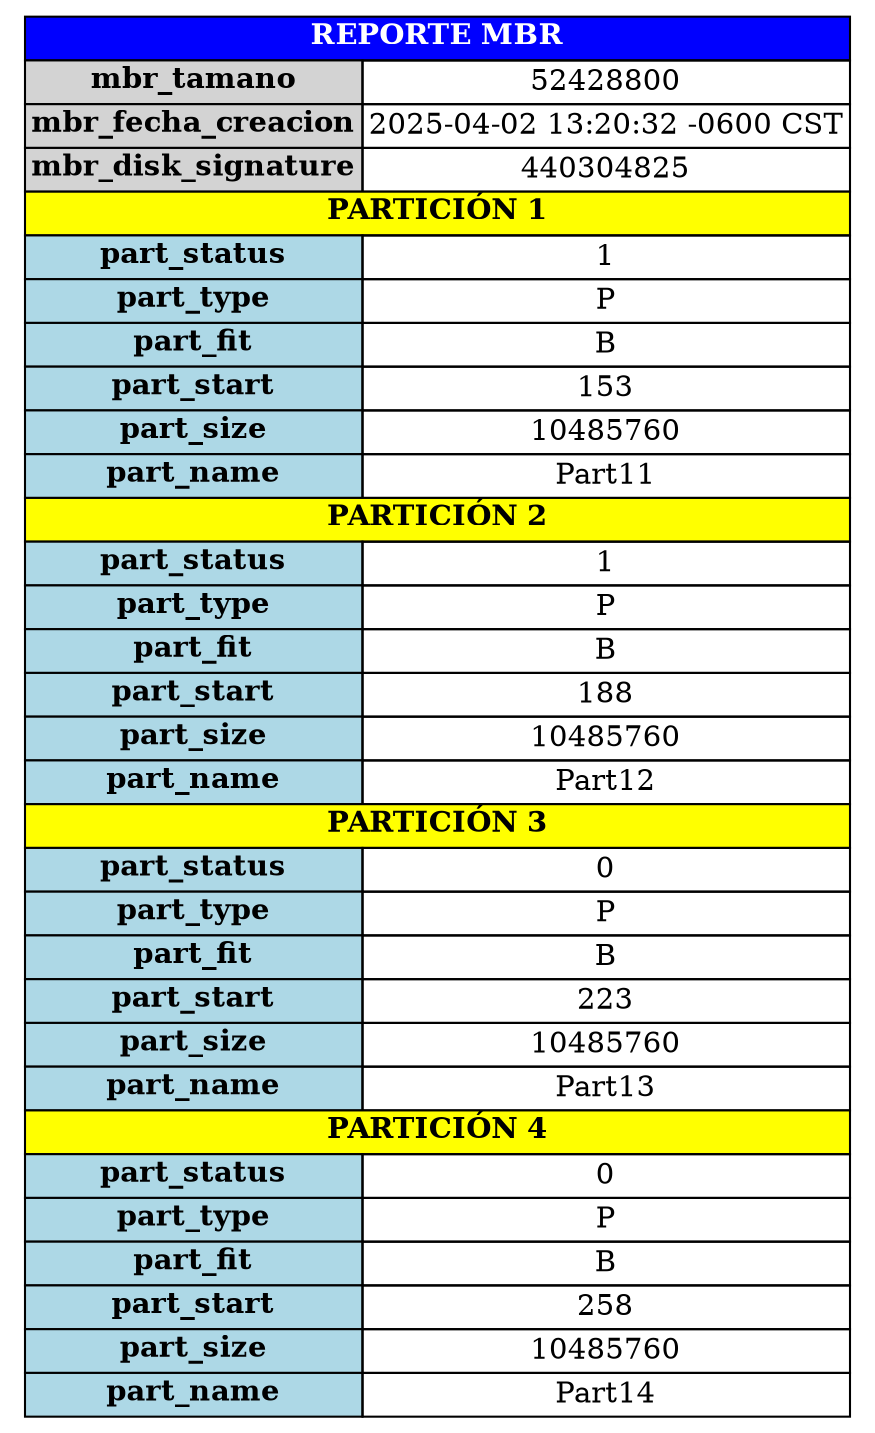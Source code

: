 digraph G {
        node [shape=plaintext]
        tabla [label=<
            <table border="0" cellborder="1" cellspacing="0">
                <tr><td colspan="2" bgcolor="blue"><font color="white"><b>REPORTE MBR</b></font></td></tr>
                <tr><td bgcolor="lightgray"><b>mbr_tamano</b></td><td>52428800</td></tr>
                <tr><td bgcolor="lightgray"><b>mbr_fecha_creacion</b></td><td>2025-04-02 13:20:32 -0600 CST</td></tr>
                <tr><td bgcolor="lightgray"><b>mbr_disk_signature</b></td><td>440304825</td></tr>
            
				<tr><td colspan="2" bgcolor="yellow"><b>PARTICIÓN 1</b></td></tr>
				<tr><td bgcolor="lightblue"><b>part_status</b></td><td>1</td></tr>
				<tr><td bgcolor="lightblue"><b>part_type</b></td><td>P</td></tr>
				<tr><td bgcolor="lightblue"><b>part_fit</b></td><td>B</td></tr>
				<tr><td bgcolor="lightblue"><b>part_start</b></td><td>153</td></tr>
				<tr><td bgcolor="lightblue"><b>part_size</b></td><td>10485760</td></tr>
				<tr><td bgcolor="lightblue"><b>part_name</b></td><td>Part11</td></tr>
			
				<tr><td colspan="2" bgcolor="yellow"><b>PARTICIÓN 2</b></td></tr>
				<tr><td bgcolor="lightblue"><b>part_status</b></td><td>1</td></tr>
				<tr><td bgcolor="lightblue"><b>part_type</b></td><td>P</td></tr>
				<tr><td bgcolor="lightblue"><b>part_fit</b></td><td>B</td></tr>
				<tr><td bgcolor="lightblue"><b>part_start</b></td><td>188</td></tr>
				<tr><td bgcolor="lightblue"><b>part_size</b></td><td>10485760</td></tr>
				<tr><td bgcolor="lightblue"><b>part_name</b></td><td>Part12</td></tr>
			
				<tr><td colspan="2" bgcolor="yellow"><b>PARTICIÓN 3</b></td></tr>
				<tr><td bgcolor="lightblue"><b>part_status</b></td><td>0</td></tr>
				<tr><td bgcolor="lightblue"><b>part_type</b></td><td>P</td></tr>
				<tr><td bgcolor="lightblue"><b>part_fit</b></td><td>B</td></tr>
				<tr><td bgcolor="lightblue"><b>part_start</b></td><td>223</td></tr>
				<tr><td bgcolor="lightblue"><b>part_size</b></td><td>10485760</td></tr>
				<tr><td bgcolor="lightblue"><b>part_name</b></td><td>Part13</td></tr>
			
				<tr><td colspan="2" bgcolor="yellow"><b>PARTICIÓN 4</b></td></tr>
				<tr><td bgcolor="lightblue"><b>part_status</b></td><td>0</td></tr>
				<tr><td bgcolor="lightblue"><b>part_type</b></td><td>P</td></tr>
				<tr><td bgcolor="lightblue"><b>part_fit</b></td><td>B</td></tr>
				<tr><td bgcolor="lightblue"><b>part_start</b></td><td>258</td></tr>
				<tr><td bgcolor="lightblue"><b>part_size</b></td><td>10485760</td></tr>
				<tr><td bgcolor="lightblue"><b>part_name</b></td><td>Part14</td></tr>
			</table>>] }